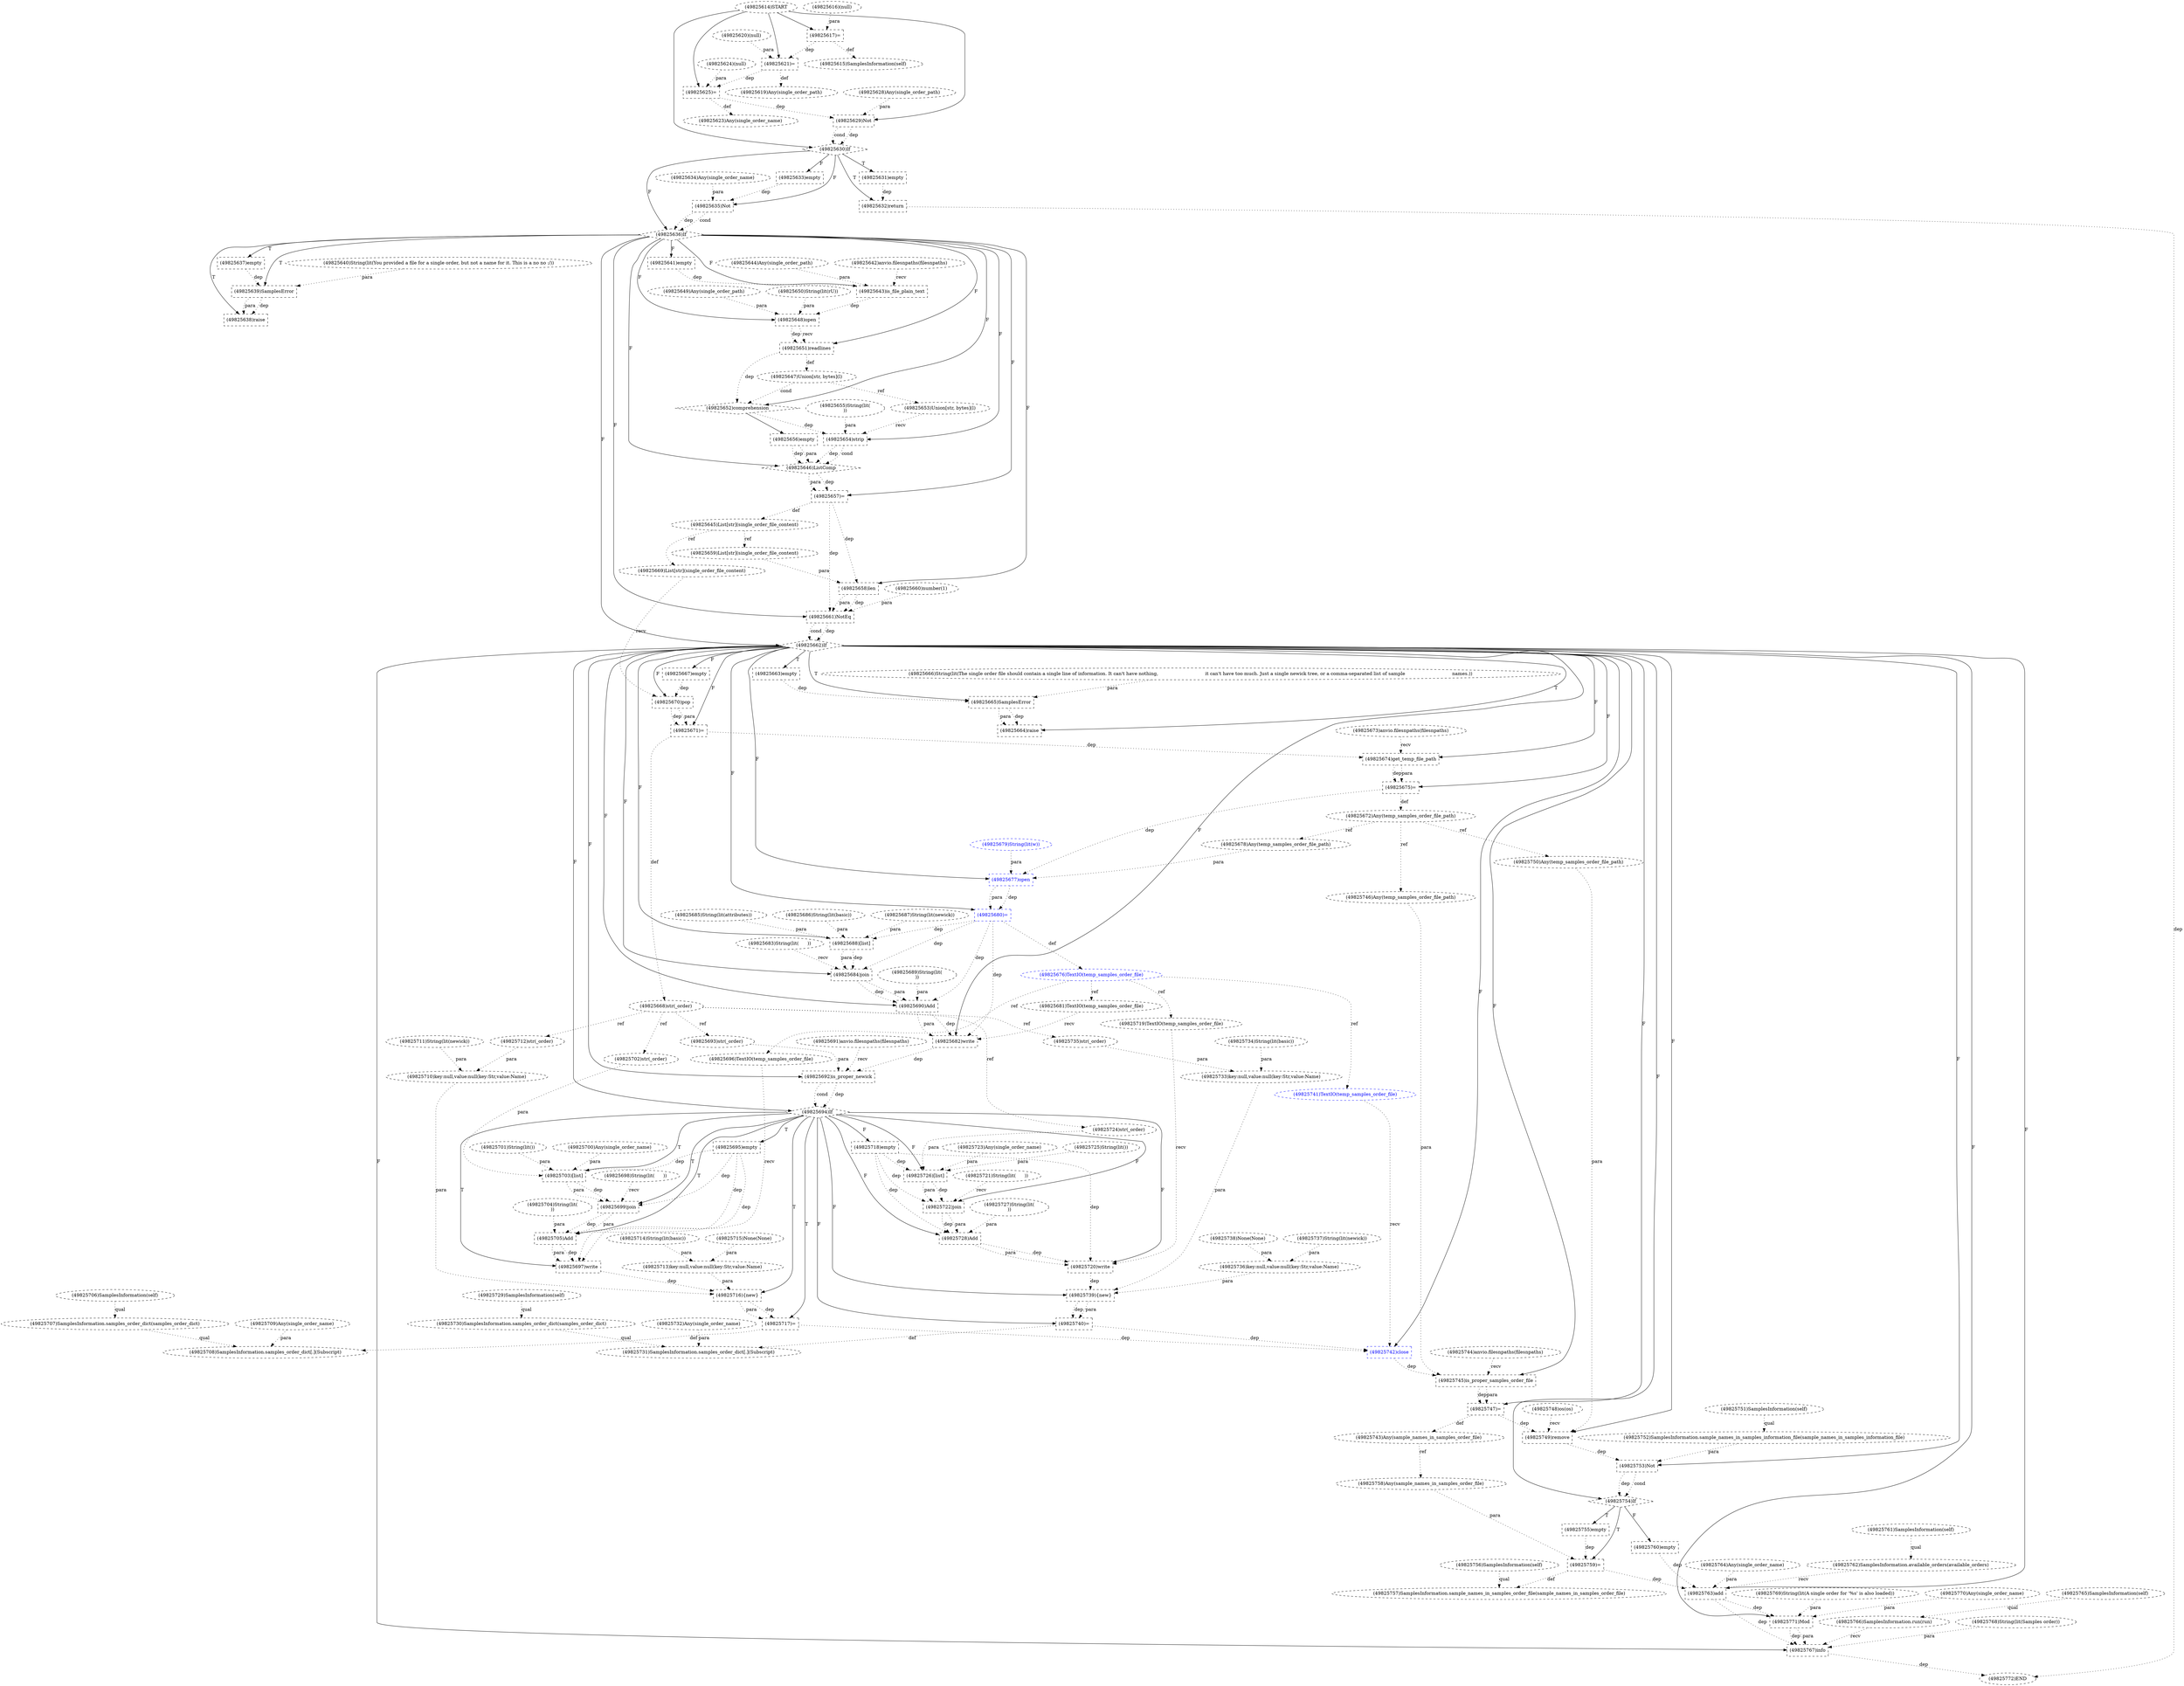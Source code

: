 digraph G {
1 [label="(49825629)Not" shape=box style=dashed]
2 [label="(49825615)SamplesInformation(self)" shape=ellipse style=dashed]
3 [label="(49825704)String(lit(
))" shape=ellipse style=dashed]
4 [label="(49825731)SamplesInformation.samples_order_dict[.](Subscript)" shape=ellipse style=dashed]
5 [label="(49825744)anvio.filesnpaths(filesnpaths)" shape=ellipse style=dashed]
6 [label="(49825660)number(1)" shape=ellipse style=dashed]
7 [label="(49825693)str(_order)" shape=ellipse style=dashed]
8 [label="(49825695)empty" shape=box style=dashed]
9 [label="(49825727)String(lit(
))" shape=ellipse style=dashed]
10 [label="(49825673)anvio.filesnpaths(filesnpaths)" shape=ellipse style=dashed]
11 [label="(49825755)empty" shape=box style=dashed]
12 [label="(49825669)List[str](single_order_file_content)" shape=ellipse style=dashed]
13 [label="(49825675)=" shape=box style=dashed]
14 [label="(49825715)None(None)" shape=ellipse style=dashed]
15 [label="(49825749)remove" shape=box style=dashed]
16 [label="(49825638)raise" shape=box style=dashed]
17 [label="(49825752)SamplesInformation.sample_names_in_samples_information_file(sample_names_in_samples_information_file)" shape=ellipse style=dashed]
18 [label="(49825772)END" style=dashed]
19 [label="(49825719)TextIO(temp_samples_order_file)" shape=ellipse style=dashed]
20 [label="(49825633)empty" shape=box style=dashed]
21 [label="(49825764)Any(single_order_name)" shape=ellipse style=dashed]
22 [label="(49825711)String(lit(newick))" shape=ellipse style=dashed]
23 [label="(49825643)is_file_plain_text" shape=box style=dashed]
24 [label="(49825623)Any(single_order_name)" shape=ellipse style=dashed]
25 [label="(49825677)open" shape=box style=dashed color=blue fontcolor=blue]
26 [label="(49825759)=" shape=box style=dashed]
27 [label="(49825726)[list]" shape=box style=dashed]
28 [label="(49825729)SamplesInformation(self)" shape=ellipse style=dashed]
29 [label="(49825683)String(lit(	))" shape=ellipse style=dashed]
30 [label="(49825692)is_proper_newick" shape=box style=dashed]
31 [label="(49825686)String(lit(basic))" shape=ellipse style=dashed]
32 [label="(49825651)readlines" shape=box style=dashed]
33 [label="(49825690)Add" shape=box style=dashed]
34 [label="(49825694)If" shape=diamond style=dashed]
35 [label="(49825649)Any(single_order_path)" shape=ellipse style=dashed]
36 [label="(49825769)String(lit(A single order for '%s' is also loaded))" shape=ellipse style=dashed]
37 [label="(49825712)str(_order)" shape=ellipse style=dashed]
38 [label="(49825766)SamplesInformation.run(run)" shape=ellipse style=dashed]
39 [label="(49825672)Any(temp_samples_order_file_path)" shape=ellipse style=dashed]
40 [label="(49825667)empty" shape=box style=dashed]
41 [label="(49825728)Add" shape=box style=dashed]
42 [label="(49825628)Any(single_order_path)" shape=ellipse style=dashed]
43 [label="(49825656)empty" shape=box style=dashed]
44 [label="(49825620)(null)" shape=ellipse style=dashed]
45 [label="(49825737)String(lit(newick))" shape=ellipse style=dashed]
46 [label="(49825708)SamplesInformation.samples_order_dict[.](Subscript)" shape=ellipse style=dashed]
47 [label="(49825761)SamplesInformation(self)" shape=ellipse style=dashed]
48 [label="(49825666)String(lit(The single order file should contain a single line of information. It can't have nothing,                                it can't have too much. Just a single newick tree, or a comma-separated list of sample                                names.))" shape=ellipse style=dashed]
49 [label="(49825765)SamplesInformation(self)" shape=ellipse style=dashed]
50 [label="(49825714)String(lit(basic))" shape=ellipse style=dashed]
51 [label="(49825739){new}" shape=box style=dashed]
52 [label="(49825738)None(None)" shape=ellipse style=dashed]
53 [label="(49825679)String(lit(w))" shape=ellipse style=dashed color=blue fontcolor=blue]
54 [label="(49825748)os(os)" shape=ellipse style=dashed]
55 [label="(49825624)(null)" shape=ellipse style=dashed]
56 [label="(49825640)String(lit(You provided a file for a single order, but not a name for it. This is a no no :/))" shape=ellipse style=dashed]
57 [label="(49825659)List[str](single_order_file_content)" shape=ellipse style=dashed]
58 [label="(49825703)[list]" shape=box style=dashed]
59 [label="(49825735)str(_order)" shape=ellipse style=dashed]
60 [label="(49825721)String(lit(	))" shape=ellipse style=dashed]
61 [label="(49825710)key:null,value:null(key:Str,value:Name)" shape=ellipse style=dashed]
62 [label="(49825716){new}" shape=box style=dashed]
63 [label="(49825632)return" shape=box style=dashed]
64 [label="(49825724)str(_order)" shape=ellipse style=dashed]
65 [label="(49825705)Add" shape=box style=dashed]
66 [label="(49825625)=" shape=box style=dashed]
67 [label="(49825718)empty" shape=box style=dashed]
68 [label="(49825722)join" shape=box style=dashed]
69 [label="(49825637)empty" shape=box style=dashed]
70 [label="(49825664)raise" shape=box style=dashed]
71 [label="(49825758)Any(sample_names_in_samples_order_file)" shape=ellipse style=dashed]
72 [label="(49825658)len" shape=box style=dashed]
73 [label="(49825760)empty" shape=box style=dashed]
74 [label="(49825641)empty" shape=box style=dashed]
75 [label="(49825687)String(lit(newick))" shape=ellipse style=dashed]
76 [label="(49825751)SamplesInformation(self)" shape=ellipse style=dashed]
77 [label="(49825621)=" shape=box style=dashed]
78 [label="(49825676)TextIO(temp_samples_order_file)" shape=ellipse style=dashed color=blue fontcolor=blue]
79 [label="(49825684)join" shape=box style=dashed]
80 [label="(49825696)TextIO(temp_samples_order_file)" shape=ellipse style=dashed]
81 [label="(49825657)=" shape=box style=dashed]
82 [label="(49825757)SamplesInformation.sample_names_in_samples_order_file(sample_names_in_samples_order_file)" shape=ellipse style=dashed]
83 [label="(49825706)SamplesInformation(self)" shape=ellipse style=dashed]
84 [label="(49825644)Any(single_order_path)" shape=ellipse style=dashed]
85 [label="(49825740)=" shape=box style=dashed]
86 [label="(49825634)Any(single_order_name)" shape=ellipse style=dashed]
87 [label="(49825681)TextIO(temp_samples_order_file)" shape=ellipse style=dashed]
88 [label="(49825702)str(_order)" shape=ellipse style=dashed]
89 [label="(49825654)strip" shape=box style=dashed]
90 [label="(49825733)key:null,value:null(key:Str,value:Name)" shape=ellipse style=dashed]
91 [label="(49825685)String(lit(attributes))" shape=ellipse style=dashed]
92 [label="(49825652)comprehension" shape=diamond style=dashed]
93 [label="(49825653)Union[str, bytes](l)" shape=ellipse style=dashed]
94 [label="(49825771)Mod" shape=box style=dashed]
95 [label="(49825616)(null)" shape=ellipse style=dashed]
96 [label="(49825701)String(lit())" shape=ellipse style=dashed]
97 [label="(49825674)get_temp_file_path" shape=box style=dashed]
98 [label="(49825745)is_proper_samples_order_file" shape=box style=dashed]
99 [label="(49825709)Any(single_order_name)" shape=ellipse style=dashed]
100 [label="(49825688)[list]" shape=box style=dashed]
101 [label="(49825650)String(lit(rU))" shape=ellipse style=dashed]
102 [label="(49825647)Union[str, bytes](l)" shape=ellipse style=dashed]
103 [label="(49825630)If" shape=diamond style=dashed]
104 [label="(49825617)=" shape=box style=dashed]
105 [label="(49825636)If" shape=diamond style=dashed]
106 [label="(49825699)join" shape=box style=dashed]
107 [label="(49825678)Any(temp_samples_order_file_path)" shape=ellipse style=dashed]
108 [label="(49825763)add" shape=box style=dashed]
109 [label="(49825767)info" shape=box style=dashed]
110 [label="(49825665)SamplesError" shape=box style=dashed]
111 [label="(49825645)List[str](single_order_file_content)" shape=ellipse style=dashed]
112 [label="(49825734)String(lit(basic))" shape=ellipse style=dashed]
113 [label="(49825707)SamplesInformation.samples_order_dict(samples_order_dict)" shape=ellipse style=dashed]
114 [label="(49825646)ListComp" shape=diamond style=dashed]
115 [label="(49825668)str(_order)" shape=ellipse style=dashed]
116 [label="(49825732)Any(single_order_name)" shape=ellipse style=dashed]
117 [label="(49825743)Any(sample_names_in_samples_order_file)" shape=ellipse style=dashed]
118 [label="(49825700)Any(single_order_name)" shape=ellipse style=dashed]
119 [label="(49825762)SamplesInformation.available_orders(available_orders)" shape=ellipse style=dashed]
120 [label="(49825671)=" shape=box style=dashed]
121 [label="(49825662)If" shape=diamond style=dashed]
122 [label="(49825746)Any(temp_samples_order_file_path)" shape=ellipse style=dashed]
123 [label="(49825723)Any(single_order_name)" shape=ellipse style=dashed]
124 [label="(49825661)NotEq" shape=box style=dashed]
125 [label="(49825670)pop" shape=box style=dashed]
126 [label="(49825736)key:null,value:null(key:Str,value:Name)" shape=ellipse style=dashed]
127 [label="(49825730)SamplesInformation.samples_order_dict(samples_order_dict)" shape=ellipse style=dashed]
128 [label="(49825725)String(lit())" shape=ellipse style=dashed]
129 [label="(49825750)Any(temp_samples_order_file_path)" shape=ellipse style=dashed]
130 [label="(49825753)Not" shape=box style=dashed]
131 [label="(49825768)String(lit(Samples order))" shape=ellipse style=dashed]
132 [label="(49825756)SamplesInformation(self)" shape=ellipse style=dashed]
133 [label="(49825747)=" shape=box style=dashed]
134 [label="(49825741)TextIO(temp_samples_order_file)" shape=ellipse style=dashed color=blue fontcolor=blue]
135 [label="(49825689)String(lit(
))" shape=ellipse style=dashed]
136 [label="(49825631)empty" shape=box style=dashed]
137 [label="(49825682)write" shape=box style=dashed]
138 [label="(49825655)String(lit(
))" shape=ellipse style=dashed]
139 [label="(49825697)write" shape=box style=dashed]
140 [label="(49825742)close" shape=box style=dashed color=blue fontcolor=blue]
141 [label="(49825713)key:null,value:null(key:Str,value:Name)" shape=ellipse style=dashed]
142 [label="(49825754)If" shape=diamond style=dashed]
143 [label="(49825698)String(lit(	))" shape=ellipse style=dashed]
144 [label="(49825663)empty" shape=box style=dashed]
145 [label="(49825720)write" shape=box style=dashed]
146 [label="(49825770)Any(single_order_name)" shape=ellipse style=dashed]
147 [label="(49825648)open" shape=box style=dashed]
148 [label="(49825639)SamplesError" shape=box style=dashed]
149 [label="(49825635)Not" shape=box style=dashed]
150 [label="(49825680)=" shape=box style=dashed color=blue fontcolor=blue]
151 [label="(49825614)START" style=dashed]
152 [label="(49825619)Any(single_order_path)" shape=ellipse style=dashed]
153 [label="(49825717)=" shape=box style=dashed]
154 [label="(49825691)anvio.filesnpaths(filesnpaths)" shape=ellipse style=dashed]
155 [label="(49825642)anvio.filesnpaths(filesnpaths)" shape=ellipse style=dashed]
151 -> 1 [label="" style=solid];
42 -> 1 [label="para" style=dotted];
66 -> 1 [label="dep" style=dotted];
104 -> 2 [label="def" style=dotted];
127 -> 4 [label="qual" style=dotted];
116 -> 4 [label="para" style=dotted];
85 -> 4 [label="def" style=dotted];
115 -> 7 [label="ref" style=dotted];
34 -> 8 [label="T"];
142 -> 11 [label="T"];
111 -> 12 [label="ref" style=dotted];
121 -> 13 [label="F"];
97 -> 13 [label="dep" style=dotted];
97 -> 13 [label="para" style=dotted];
121 -> 15 [label="F"];
54 -> 15 [label="recv" style=dotted];
129 -> 15 [label="para" style=dotted];
133 -> 15 [label="dep" style=dotted];
105 -> 16 [label="T"];
148 -> 16 [label="dep" style=dotted];
148 -> 16 [label="para" style=dotted];
76 -> 17 [label="qual" style=dotted];
63 -> 18 [label="dep" style=dotted];
109 -> 18 [label="dep" style=dotted];
78 -> 19 [label="ref" style=dotted];
103 -> 20 [label="F"];
105 -> 23 [label="F"];
155 -> 23 [label="recv" style=dotted];
84 -> 23 [label="para" style=dotted];
74 -> 23 [label="dep" style=dotted];
66 -> 24 [label="def" style=dotted];
121 -> 25 [label="F"];
107 -> 25 [label="para" style=dotted];
53 -> 25 [label="para" style=dotted];
13 -> 25 [label="dep" style=dotted];
142 -> 26 [label="T"];
71 -> 26 [label="para" style=dotted];
11 -> 26 [label="dep" style=dotted];
34 -> 27 [label="F"];
123 -> 27 [label="para" style=dotted];
64 -> 27 [label="para" style=dotted];
128 -> 27 [label="para" style=dotted];
67 -> 27 [label="dep" style=dotted];
121 -> 30 [label="F"];
154 -> 30 [label="recv" style=dotted];
7 -> 30 [label="para" style=dotted];
137 -> 30 [label="dep" style=dotted];
105 -> 32 [label="F"];
147 -> 32 [label="dep" style=dotted];
147 -> 32 [label="recv" style=dotted];
121 -> 33 [label="F"];
79 -> 33 [label="dep" style=dotted];
79 -> 33 [label="para" style=dotted];
135 -> 33 [label="para" style=dotted];
150 -> 33 [label="dep" style=dotted];
121 -> 34 [label="F"];
30 -> 34 [label="dep" style=dotted];
30 -> 34 [label="cond" style=dotted];
115 -> 37 [label="ref" style=dotted];
49 -> 38 [label="qual" style=dotted];
13 -> 39 [label="def" style=dotted];
121 -> 40 [label="F"];
34 -> 41 [label="F"];
68 -> 41 [label="dep" style=dotted];
68 -> 41 [label="para" style=dotted];
9 -> 41 [label="para" style=dotted];
67 -> 41 [label="dep" style=dotted];
92 -> 43 [label="" style=solid];
113 -> 46 [label="qual" style=dotted];
99 -> 46 [label="para" style=dotted];
153 -> 46 [label="def" style=dotted];
34 -> 51 [label="F"];
90 -> 51 [label="para" style=dotted];
126 -> 51 [label="para" style=dotted];
145 -> 51 [label="dep" style=dotted];
111 -> 57 [label="ref" style=dotted];
34 -> 58 [label="T"];
118 -> 58 [label="para" style=dotted];
96 -> 58 [label="para" style=dotted];
88 -> 58 [label="para" style=dotted];
8 -> 58 [label="dep" style=dotted];
115 -> 59 [label="ref" style=dotted];
22 -> 61 [label="para" style=dotted];
37 -> 61 [label="para" style=dotted];
34 -> 62 [label="T"];
61 -> 62 [label="para" style=dotted];
141 -> 62 [label="para" style=dotted];
139 -> 62 [label="dep" style=dotted];
103 -> 63 [label="T"];
136 -> 63 [label="dep" style=dotted];
115 -> 64 [label="ref" style=dotted];
34 -> 65 [label="T"];
106 -> 65 [label="dep" style=dotted];
106 -> 65 [label="para" style=dotted];
3 -> 65 [label="para" style=dotted];
8 -> 65 [label="dep" style=dotted];
151 -> 66 [label="" style=solid];
55 -> 66 [label="para" style=dotted];
77 -> 66 [label="dep" style=dotted];
34 -> 67 [label="F"];
34 -> 68 [label="F"];
60 -> 68 [label="recv" style=dotted];
27 -> 68 [label="dep" style=dotted];
27 -> 68 [label="para" style=dotted];
67 -> 68 [label="dep" style=dotted];
105 -> 69 [label="T"];
121 -> 70 [label="T"];
110 -> 70 [label="dep" style=dotted];
110 -> 70 [label="para" style=dotted];
117 -> 71 [label="ref" style=dotted];
105 -> 72 [label="F"];
57 -> 72 [label="para" style=dotted];
81 -> 72 [label="dep" style=dotted];
142 -> 73 [label="F"];
105 -> 74 [label="F"];
151 -> 77 [label="" style=solid];
44 -> 77 [label="para" style=dotted];
104 -> 77 [label="dep" style=dotted];
150 -> 78 [label="def" style=dotted];
121 -> 79 [label="F"];
29 -> 79 [label="recv" style=dotted];
100 -> 79 [label="dep" style=dotted];
100 -> 79 [label="para" style=dotted];
150 -> 79 [label="dep" style=dotted];
78 -> 80 [label="ref" style=dotted];
105 -> 81 [label="F"];
114 -> 81 [label="dep" style=dotted];
114 -> 81 [label="para" style=dotted];
132 -> 82 [label="qual" style=dotted];
26 -> 82 [label="def" style=dotted];
34 -> 85 [label="F"];
51 -> 85 [label="dep" style=dotted];
51 -> 85 [label="para" style=dotted];
78 -> 87 [label="ref" style=dotted];
115 -> 88 [label="ref" style=dotted];
105 -> 89 [label="F"];
93 -> 89 [label="recv" style=dotted];
138 -> 89 [label="para" style=dotted];
92 -> 89 [label="dep" style=dotted];
112 -> 90 [label="para" style=dotted];
59 -> 90 [label="para" style=dotted];
105 -> 92 [label="F"];
32 -> 92 [label="dep" style=dotted];
102 -> 92 [label="cond" style=dotted];
102 -> 93 [label="ref" style=dotted];
121 -> 94 [label="F"];
36 -> 94 [label="para" style=dotted];
146 -> 94 [label="para" style=dotted];
108 -> 94 [label="dep" style=dotted];
121 -> 97 [label="F"];
10 -> 97 [label="recv" style=dotted];
120 -> 97 [label="dep" style=dotted];
121 -> 98 [label="F"];
5 -> 98 [label="recv" style=dotted];
122 -> 98 [label="para" style=dotted];
140 -> 98 [label="dep" style=dotted];
121 -> 100 [label="F"];
91 -> 100 [label="para" style=dotted];
31 -> 100 [label="para" style=dotted];
75 -> 100 [label="para" style=dotted];
150 -> 100 [label="dep" style=dotted];
32 -> 102 [label="def" style=dotted];
151 -> 103 [label="" style=solid];
1 -> 103 [label="dep" style=dotted];
1 -> 103 [label="cond" style=dotted];
151 -> 104 [label="" style=solid];
95 -> 104 [label="para" style=dotted];
103 -> 105 [label="F"];
149 -> 105 [label="dep" style=dotted];
149 -> 105 [label="cond" style=dotted];
34 -> 106 [label="T"];
143 -> 106 [label="recv" style=dotted];
58 -> 106 [label="dep" style=dotted];
58 -> 106 [label="para" style=dotted];
8 -> 106 [label="dep" style=dotted];
39 -> 107 [label="ref" style=dotted];
121 -> 108 [label="F"];
119 -> 108 [label="recv" style=dotted];
21 -> 108 [label="para" style=dotted];
73 -> 108 [label="dep" style=dotted];
26 -> 108 [label="dep" style=dotted];
121 -> 109 [label="F"];
38 -> 109 [label="recv" style=dotted];
131 -> 109 [label="para" style=dotted];
94 -> 109 [label="dep" style=dotted];
94 -> 109 [label="para" style=dotted];
108 -> 109 [label="dep" style=dotted];
121 -> 110 [label="T"];
48 -> 110 [label="para" style=dotted];
144 -> 110 [label="dep" style=dotted];
81 -> 111 [label="def" style=dotted];
83 -> 113 [label="qual" style=dotted];
105 -> 114 [label="F"];
89 -> 114 [label="dep" style=dotted];
89 -> 114 [label="cond" style=dotted];
43 -> 114 [label="dep" style=dotted];
43 -> 114 [label="para" style=dotted];
120 -> 115 [label="def" style=dotted];
133 -> 117 [label="def" style=dotted];
47 -> 119 [label="qual" style=dotted];
121 -> 120 [label="F"];
125 -> 120 [label="dep" style=dotted];
125 -> 120 [label="para" style=dotted];
105 -> 121 [label="F"];
124 -> 121 [label="dep" style=dotted];
124 -> 121 [label="cond" style=dotted];
39 -> 122 [label="ref" style=dotted];
105 -> 124 [label="F"];
72 -> 124 [label="dep" style=dotted];
72 -> 124 [label="para" style=dotted];
6 -> 124 [label="para" style=dotted];
81 -> 124 [label="dep" style=dotted];
121 -> 125 [label="F"];
12 -> 125 [label="recv" style=dotted];
40 -> 125 [label="dep" style=dotted];
45 -> 126 [label="para" style=dotted];
52 -> 126 [label="para" style=dotted];
28 -> 127 [label="qual" style=dotted];
39 -> 129 [label="ref" style=dotted];
121 -> 130 [label="F"];
17 -> 130 [label="para" style=dotted];
15 -> 130 [label="dep" style=dotted];
121 -> 133 [label="F"];
98 -> 133 [label="dep" style=dotted];
98 -> 133 [label="para" style=dotted];
78 -> 134 [label="ref" style=dotted];
103 -> 136 [label="T"];
121 -> 137 [label="F"];
87 -> 137 [label="recv" style=dotted];
33 -> 137 [label="dep" style=dotted];
33 -> 137 [label="para" style=dotted];
150 -> 137 [label="dep" style=dotted];
34 -> 139 [label="T"];
80 -> 139 [label="recv" style=dotted];
65 -> 139 [label="dep" style=dotted];
65 -> 139 [label="para" style=dotted];
8 -> 139 [label="dep" style=dotted];
121 -> 140 [label="F"];
134 -> 140 [label="recv" style=dotted];
153 -> 140 [label="dep" style=dotted];
85 -> 140 [label="dep" style=dotted];
50 -> 141 [label="para" style=dotted];
14 -> 141 [label="para" style=dotted];
121 -> 142 [label="F"];
130 -> 142 [label="dep" style=dotted];
130 -> 142 [label="cond" style=dotted];
121 -> 144 [label="T"];
34 -> 145 [label="F"];
19 -> 145 [label="recv" style=dotted];
41 -> 145 [label="dep" style=dotted];
41 -> 145 [label="para" style=dotted];
67 -> 145 [label="dep" style=dotted];
105 -> 147 [label="F"];
35 -> 147 [label="para" style=dotted];
101 -> 147 [label="para" style=dotted];
23 -> 147 [label="dep" style=dotted];
105 -> 148 [label="T"];
56 -> 148 [label="para" style=dotted];
69 -> 148 [label="dep" style=dotted];
103 -> 149 [label="F"];
86 -> 149 [label="para" style=dotted];
20 -> 149 [label="dep" style=dotted];
121 -> 150 [label="F"];
25 -> 150 [label="dep" style=dotted];
25 -> 150 [label="para" style=dotted];
77 -> 152 [label="def" style=dotted];
34 -> 153 [label="T"];
62 -> 153 [label="dep" style=dotted];
62 -> 153 [label="para" style=dotted];
}